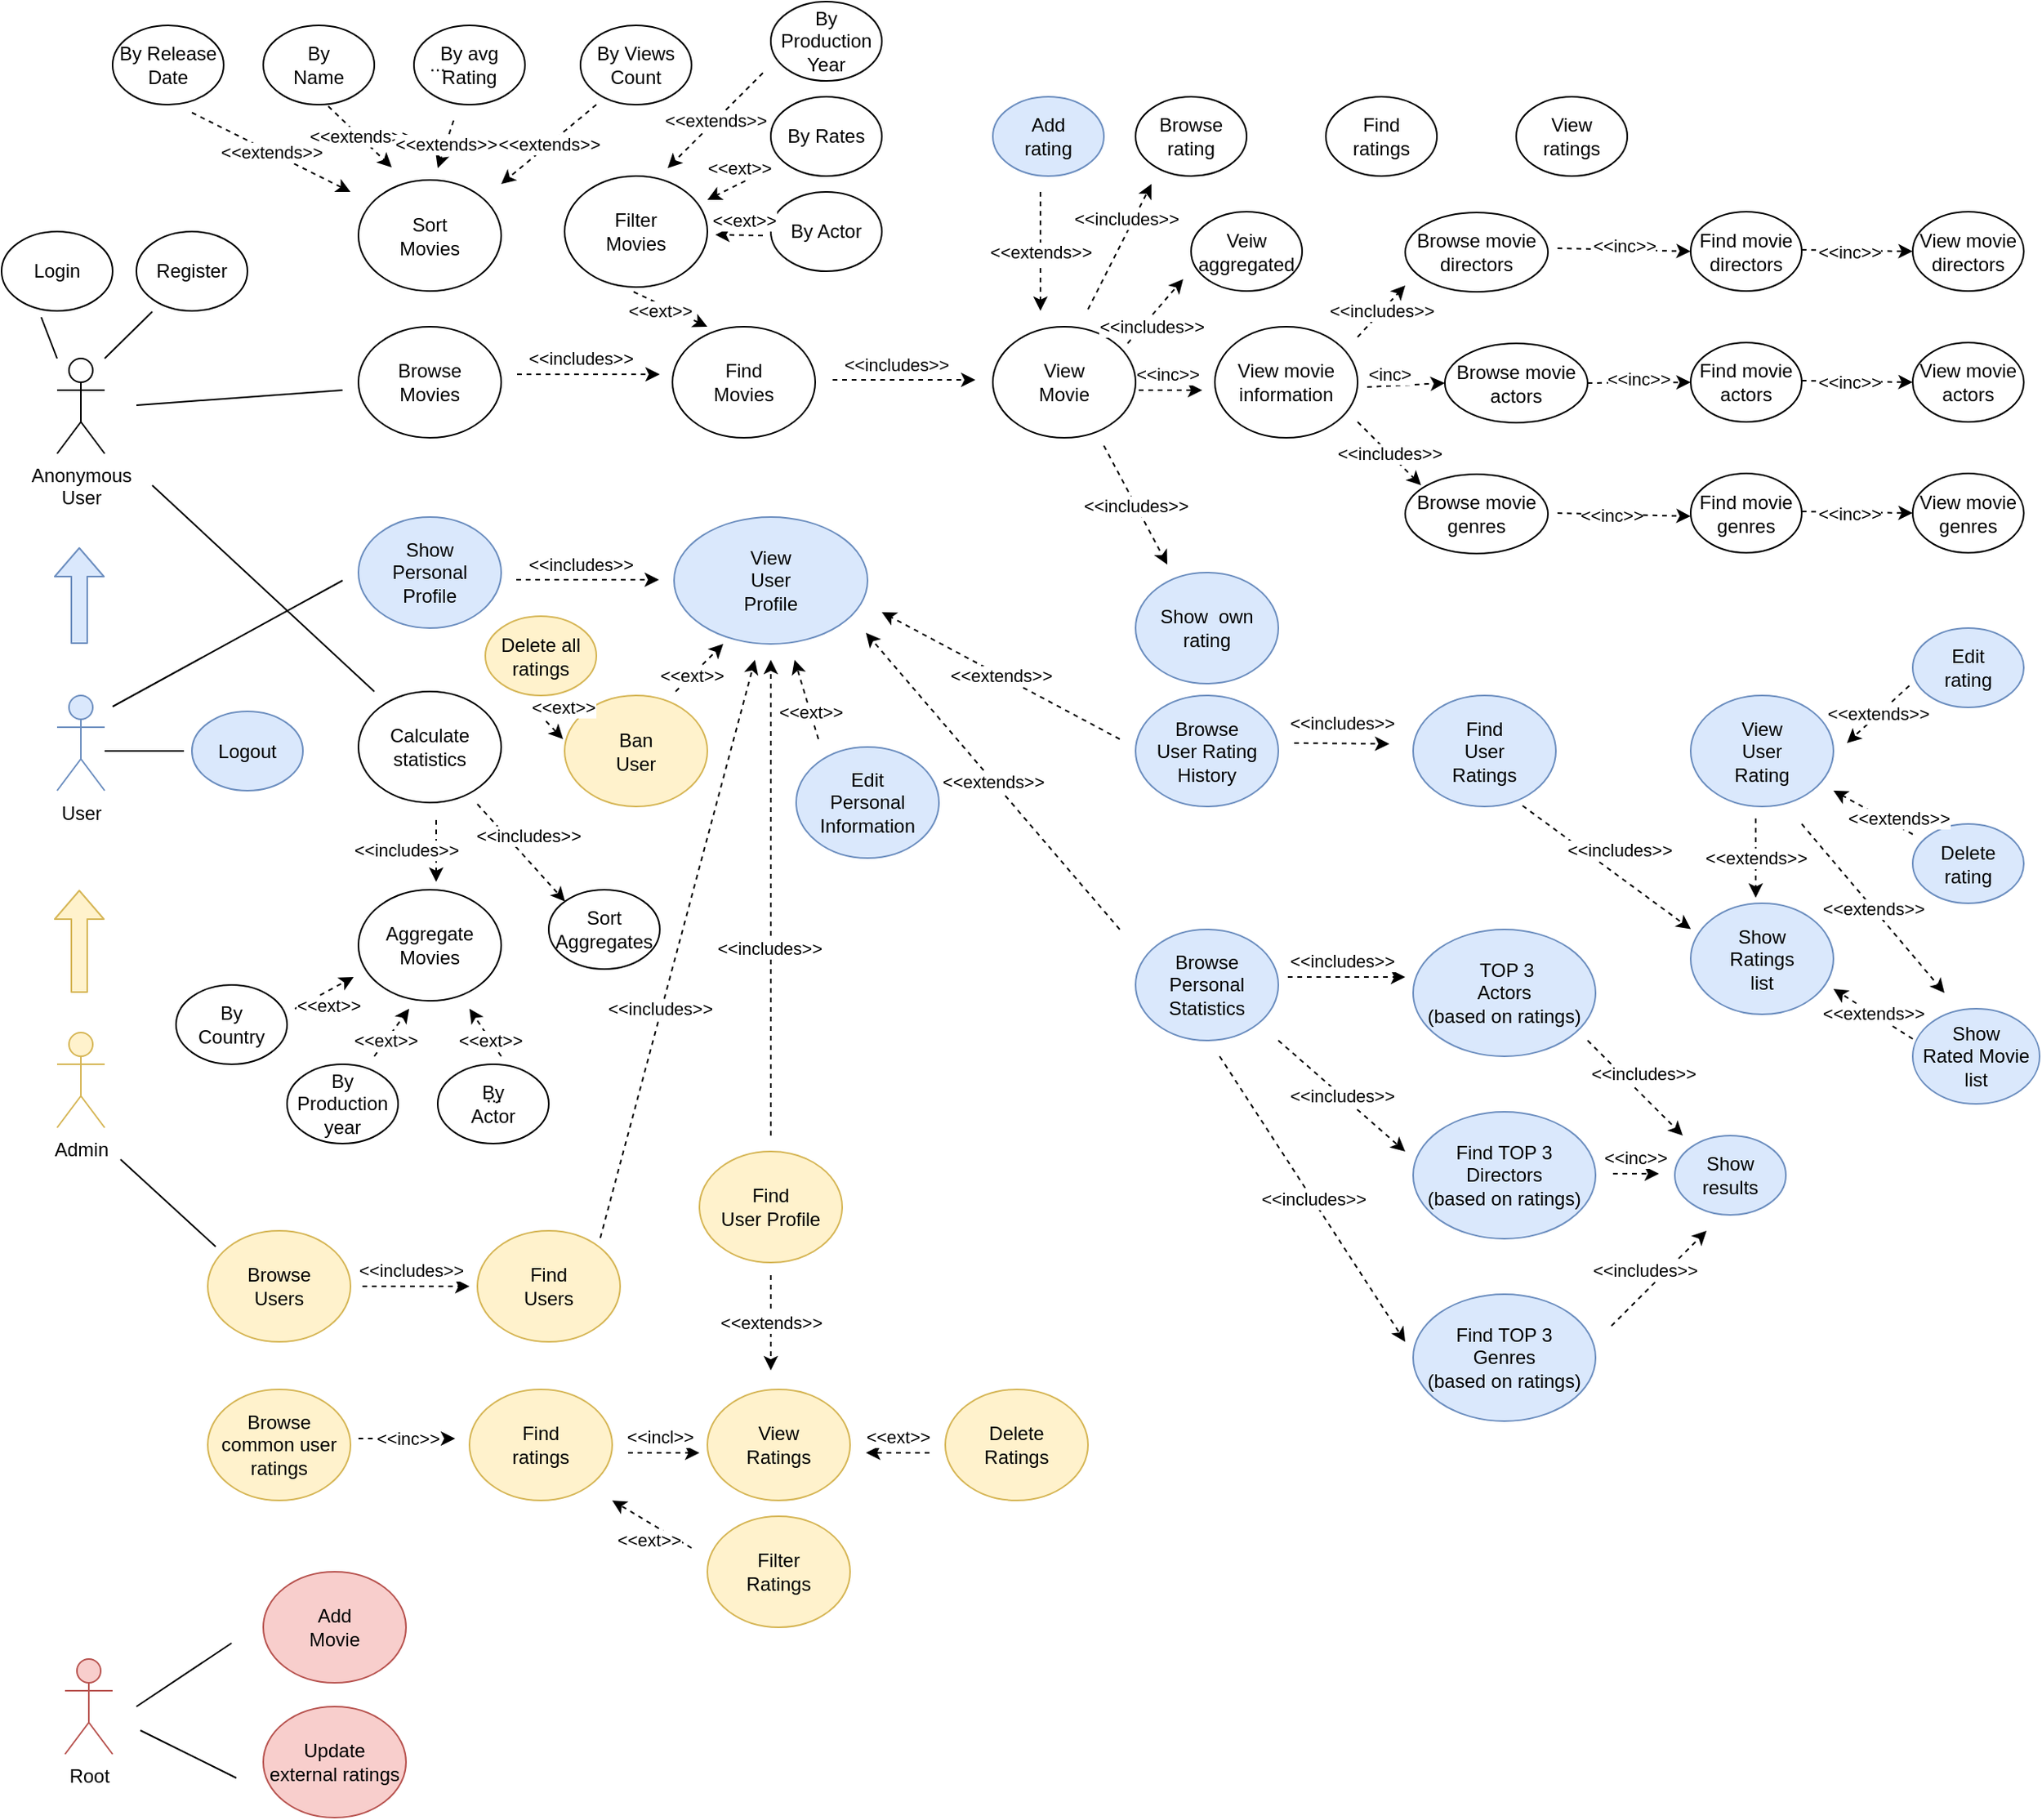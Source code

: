 <mxfile version="12.3.9" type="device" pages="1"><diagram id="hj-776ICedO_emA1J41a" name="Page-1"><mxGraphModel dx="427" dy="659" grid="1" gridSize="10" guides="1" tooltips="1" connect="1" arrows="1" fold="1" page="1" pageScale="1" pageWidth="827" pageHeight="1169" math="0" shadow="0"><root><mxCell id="0"/><mxCell id="1" parent="0"/><mxCell id="awvSGFtKZzVsMQtZ1Xlf-6" value="&lt;div&gt;Anonymous&lt;/div&gt;&lt;div&gt;User&lt;br&gt;&lt;/div&gt;" style="shape=umlActor;verticalLabelPosition=bottom;labelBackgroundColor=#ffffff;verticalAlign=top;html=1;outlineConnect=0;" vertex="1" parent="1"><mxGeometry x="50" y="240" width="30" height="60" as="geometry"/></mxCell><mxCell id="awvSGFtKZzVsMQtZ1Xlf-7" value="User" style="shape=umlActor;verticalLabelPosition=bottom;labelBackgroundColor=#ffffff;verticalAlign=top;html=1;outlineConnect=0;fillColor=#dae8fc;strokeColor=#6c8ebf;" vertex="1" parent="1"><mxGeometry x="50" y="452.5" width="30" height="60" as="geometry"/></mxCell><mxCell id="awvSGFtKZzVsMQtZ1Xlf-8" value="Admin" style="shape=umlActor;verticalLabelPosition=bottom;labelBackgroundColor=#ffffff;verticalAlign=top;html=1;outlineConnect=0;fillColor=#fff2cc;strokeColor=#d6b656;" vertex="1" parent="1"><mxGeometry x="50" y="665" width="30" height="60" as="geometry"/></mxCell><mxCell id="awvSGFtKZzVsMQtZ1Xlf-15" value="Login" style="ellipse;whiteSpace=wrap;html=1;" vertex="1" parent="1"><mxGeometry x="15" y="160" width="70" height="50" as="geometry"/></mxCell><mxCell id="awvSGFtKZzVsMQtZ1Xlf-17" value="Register" style="ellipse;whiteSpace=wrap;html=1;" vertex="1" parent="1"><mxGeometry x="100" y="160" width="70" height="50" as="geometry"/></mxCell><mxCell id="awvSGFtKZzVsMQtZ1Xlf-18" value="&lt;div&gt;Sort&lt;/div&gt;&lt;div&gt;Movies&lt;br&gt;&lt;/div&gt;" style="ellipse;whiteSpace=wrap;html=1;" vertex="1" parent="1"><mxGeometry x="240" y="127.5" width="90" height="70" as="geometry"/></mxCell><mxCell id="awvSGFtKZzVsMQtZ1Xlf-19" value="&lt;div&gt;By Release &lt;br&gt;&lt;/div&gt;&lt;div&gt;Date&lt;br&gt;&lt;/div&gt;" style="ellipse;whiteSpace=wrap;html=1;" vertex="1" parent="1"><mxGeometry x="85" y="30" width="70" height="50" as="geometry"/></mxCell><mxCell id="awvSGFtKZzVsMQtZ1Xlf-20" value="&lt;div&gt;By&lt;/div&gt;&lt;div&gt;Name&lt;br&gt;&lt;/div&gt;" style="ellipse;whiteSpace=wrap;html=1;" vertex="1" parent="1"><mxGeometry x="180" y="30" width="70" height="50" as="geometry"/></mxCell><mxCell id="awvSGFtKZzVsMQtZ1Xlf-21" value="&lt;div&gt;By avg&lt;/div&gt;&lt;div&gt;Rating&lt;br&gt;&lt;/div&gt;" style="ellipse;whiteSpace=wrap;html=1;" vertex="1" parent="1"><mxGeometry x="275" y="30" width="70" height="50" as="geometry"/></mxCell><mxCell id="awvSGFtKZzVsMQtZ1Xlf-22" value="&lt;div&gt;By Views&lt;/div&gt;&lt;div&gt;Count&lt;br&gt;&lt;/div&gt;" style="ellipse;whiteSpace=wrap;html=1;" vertex="1" parent="1"><mxGeometry x="380" y="30" width="70" height="50" as="geometry"/></mxCell><mxCell id="awvSGFtKZzVsMQtZ1Xlf-23" value="..." style="text;html=1;strokeColor=none;fillColor=none;align=center;verticalAlign=middle;whiteSpace=wrap;rounded=0;" vertex="1" parent="1"><mxGeometry x="270" y="45" width="40" height="20" as="geometry"/></mxCell><mxCell id="awvSGFtKZzVsMQtZ1Xlf-25" value="&lt;div&gt;Filter&lt;/div&gt;&lt;div&gt;Movies&lt;br&gt;&lt;/div&gt;" style="ellipse;whiteSpace=wrap;html=1;" vertex="1" parent="1"><mxGeometry x="370" y="125" width="90" height="70" as="geometry"/></mxCell><mxCell id="awvSGFtKZzVsMQtZ1Xlf-27" value="&lt;div&gt;By Production &lt;br&gt;&lt;/div&gt;&lt;div&gt;Year&lt;br&gt;&lt;/div&gt;" style="ellipse;whiteSpace=wrap;html=1;" vertex="1" parent="1"><mxGeometry x="500" y="15" width="70" height="50" as="geometry"/></mxCell><mxCell id="awvSGFtKZzVsMQtZ1Xlf-28" value="&lt;div&gt;By Rates&lt;br&gt;&lt;/div&gt;" style="ellipse;whiteSpace=wrap;html=1;" vertex="1" parent="1"><mxGeometry x="500" y="75" width="70" height="50" as="geometry"/></mxCell><mxCell id="awvSGFtKZzVsMQtZ1Xlf-29" value="&lt;div&gt;By Actor&lt;br&gt;&lt;/div&gt;" style="ellipse;whiteSpace=wrap;html=1;" vertex="1" parent="1"><mxGeometry x="500" y="135" width="70" height="50" as="geometry"/></mxCell><mxCell id="awvSGFtKZzVsMQtZ1Xlf-30" value="&lt;div&gt;Find&lt;/div&gt;&lt;div&gt;Movies&lt;br&gt;&lt;/div&gt;" style="ellipse;whiteSpace=wrap;html=1;" vertex="1" parent="1"><mxGeometry x="438" y="220" width="90" height="70" as="geometry"/></mxCell><mxCell id="awvSGFtKZzVsMQtZ1Xlf-31" value="&lt;div&gt;Browse&lt;/div&gt;&lt;div&gt;Movies&lt;br&gt;&lt;/div&gt;" style="ellipse;whiteSpace=wrap;html=1;" vertex="1" parent="1"><mxGeometry x="240" y="220" width="90" height="70" as="geometry"/></mxCell><mxCell id="awvSGFtKZzVsMQtZ1Xlf-32" value="&lt;div&gt;Show&lt;/div&gt;&lt;div&gt;Personal&lt;/div&gt;&lt;div&gt;Profile&lt;br&gt;&lt;/div&gt;" style="ellipse;whiteSpace=wrap;html=1;fillColor=#dae8fc;strokeColor=#6c8ebf;" vertex="1" parent="1"><mxGeometry x="240" y="340" width="90" height="70" as="geometry"/></mxCell><mxCell id="awvSGFtKZzVsMQtZ1Xlf-35" value="" style="shape=flexArrow;endArrow=classic;html=1;fillColor=#dae8fc;width=10;endSize=5.67;strokeColor=#6c8ebf;" edge="1" parent="1"><mxGeometry width="50" height="50" relative="1" as="geometry"><mxPoint x="64" y="420" as="sourcePoint"/><mxPoint x="64" y="359" as="targetPoint"/></mxGeometry></mxCell><mxCell id="awvSGFtKZzVsMQtZ1Xlf-38" value="" style="shape=flexArrow;endArrow=classic;html=1;fillColor=#fff2cc;width=10;endSize=5.67;strokeColor=#d6b656;" edge="1" parent="1"><mxGeometry width="50" height="50" relative="1" as="geometry"><mxPoint x="64" y="640" as="sourcePoint"/><mxPoint x="64" y="575" as="targetPoint"/></mxGeometry></mxCell><mxCell id="awvSGFtKZzVsMQtZ1Xlf-39" value="&lt;div&gt;View&lt;/div&gt;&lt;div&gt;User&lt;/div&gt;&lt;div&gt;Profile&lt;br&gt;&lt;/div&gt;" style="ellipse;whiteSpace=wrap;html=1;fillColor=#dae8fc;strokeColor=#6c8ebf;" vertex="1" parent="1"><mxGeometry x="439" y="340" width="122" height="80" as="geometry"/></mxCell><mxCell id="awvSGFtKZzVsMQtZ1Xlf-40" value="&lt;div&gt;View&lt;/div&gt;&lt;div&gt;Movie&lt;br&gt;&lt;/div&gt;" style="ellipse;whiteSpace=wrap;html=1;" vertex="1" parent="1"><mxGeometry x="640" y="220" width="90" height="70" as="geometry"/></mxCell><mxCell id="awvSGFtKZzVsMQtZ1Xlf-41" value="&lt;div&gt;Add&lt;/div&gt;&lt;div&gt;rating&lt;br&gt;&lt;/div&gt;" style="ellipse;whiteSpace=wrap;html=1;fillColor=#dae8fc;strokeColor=#6c8ebf;" vertex="1" parent="1"><mxGeometry x="640" y="75" width="70" height="50" as="geometry"/></mxCell><mxCell id="awvSGFtKZzVsMQtZ1Xlf-42" value="&lt;div&gt;Browse &lt;br&gt;&lt;/div&gt;&lt;div&gt;rating&lt;br&gt;&lt;/div&gt;" style="ellipse;whiteSpace=wrap;html=1;" vertex="1" parent="1"><mxGeometry x="730" y="75" width="70" height="50" as="geometry"/></mxCell><mxCell id="awvSGFtKZzVsMQtZ1Xlf-43" value="&lt;div&gt;Veiw&lt;/div&gt;&lt;div&gt;aggregated&lt;br&gt;&lt;/div&gt;" style="ellipse;whiteSpace=wrap;html=1;" vertex="1" parent="1"><mxGeometry x="765" y="147.5" width="70" height="50" as="geometry"/></mxCell><mxCell id="awvSGFtKZzVsMQtZ1Xlf-45" value="&lt;div&gt;View movie&lt;/div&gt;&lt;div&gt;information&lt;br&gt;&lt;/div&gt;" style="ellipse;whiteSpace=wrap;html=1;" vertex="1" parent="1"><mxGeometry x="780" y="220" width="90" height="70" as="geometry"/></mxCell><mxCell id="awvSGFtKZzVsMQtZ1Xlf-47" value="&lt;div&gt;Find&lt;/div&gt;&lt;div&gt;ratings&lt;br&gt;&lt;/div&gt;" style="ellipse;whiteSpace=wrap;html=1;" vertex="1" parent="1"><mxGeometry x="850" y="75" width="70" height="50" as="geometry"/></mxCell><mxCell id="awvSGFtKZzVsMQtZ1Xlf-48" value="&lt;div&gt;View&lt;/div&gt;&lt;div&gt;ratings&lt;br&gt;&lt;/div&gt;" style="ellipse;whiteSpace=wrap;html=1;" vertex="1" parent="1"><mxGeometry x="970" y="75" width="70" height="50" as="geometry"/></mxCell><mxCell id="awvSGFtKZzVsMQtZ1Xlf-49" value="&lt;div&gt;Browse movie&lt;/div&gt;&lt;div&gt;directors&lt;br&gt;&lt;/div&gt;" style="ellipse;whiteSpace=wrap;html=1;" vertex="1" parent="1"><mxGeometry x="900" y="148" width="90" height="50" as="geometry"/></mxCell><mxCell id="awvSGFtKZzVsMQtZ1Xlf-50" value="&lt;div&gt;Find movie&lt;/div&gt;&lt;div&gt;directors&lt;br&gt;&lt;/div&gt;" style="ellipse;whiteSpace=wrap;html=1;" vertex="1" parent="1"><mxGeometry x="1080" y="147.5" width="70" height="50" as="geometry"/></mxCell><mxCell id="awvSGFtKZzVsMQtZ1Xlf-51" value="&lt;div&gt;View movie&lt;/div&gt;&lt;div&gt;directors&lt;br&gt;&lt;/div&gt;" style="ellipse;whiteSpace=wrap;html=1;" vertex="1" parent="1"><mxGeometry x="1220" y="147.5" width="70" height="50" as="geometry"/></mxCell><mxCell id="awvSGFtKZzVsMQtZ1Xlf-52" value="&lt;div&gt;Browse movie&lt;/div&gt;&lt;div&gt;actors&lt;br&gt;&lt;/div&gt;" style="ellipse;whiteSpace=wrap;html=1;" vertex="1" parent="1"><mxGeometry x="925" y="230.5" width="90" height="50" as="geometry"/></mxCell><mxCell id="awvSGFtKZzVsMQtZ1Xlf-53" value="&lt;div&gt;Find movie&lt;/div&gt;&lt;div&gt;actors&lt;br&gt;&lt;/div&gt;" style="ellipse;whiteSpace=wrap;html=1;" vertex="1" parent="1"><mxGeometry x="1080" y="230" width="70" height="50" as="geometry"/></mxCell><mxCell id="awvSGFtKZzVsMQtZ1Xlf-54" value="&lt;div&gt;View movie&lt;/div&gt;&lt;div&gt;actors&lt;br&gt;&lt;/div&gt;" style="ellipse;whiteSpace=wrap;html=1;" vertex="1" parent="1"><mxGeometry x="1220" y="230" width="70" height="50" as="geometry"/></mxCell><mxCell id="awvSGFtKZzVsMQtZ1Xlf-55" value="&lt;div&gt;Browse movie&lt;/div&gt;&lt;div&gt;genres&lt;br&gt;&lt;/div&gt;" style="ellipse;whiteSpace=wrap;html=1;" vertex="1" parent="1"><mxGeometry x="900" y="313" width="90" height="50" as="geometry"/></mxCell><mxCell id="awvSGFtKZzVsMQtZ1Xlf-56" value="&lt;div&gt;Find movie&lt;/div&gt;&lt;div&gt;genres&lt;br&gt;&lt;/div&gt;" style="ellipse;whiteSpace=wrap;html=1;" vertex="1" parent="1"><mxGeometry x="1080" y="312.5" width="70" height="50" as="geometry"/></mxCell><mxCell id="awvSGFtKZzVsMQtZ1Xlf-57" value="&lt;div&gt;View movie&lt;/div&gt;&lt;div&gt;genres&lt;br&gt;&lt;/div&gt;" style="ellipse;whiteSpace=wrap;html=1;" vertex="1" parent="1"><mxGeometry x="1220" y="312.5" width="70" height="50" as="geometry"/></mxCell><mxCell id="awvSGFtKZzVsMQtZ1Xlf-60" value="&amp;lt;&amp;lt;includes&amp;gt;&amp;gt;" style="endArrow=classic;html=1;fillColor=#ffffff;dashed=1;" edge="1" parent="1"><mxGeometry width="50" height="50" relative="1" as="geometry"><mxPoint x="870" y="226.5" as="sourcePoint"/><mxPoint x="900" y="194" as="targetPoint"/></mxGeometry></mxCell><mxCell id="awvSGFtKZzVsMQtZ1Xlf-62" value="&amp;lt;&amp;lt;includes&amp;gt;&amp;gt;" style="endArrow=classic;html=1;fillColor=#ffffff;dashed=1;" edge="1" parent="1"><mxGeometry width="50" height="50" relative="1" as="geometry"><mxPoint x="870" y="280" as="sourcePoint"/><mxPoint x="910" y="320" as="targetPoint"/></mxGeometry></mxCell><mxCell id="awvSGFtKZzVsMQtZ1Xlf-63" value="&lt;div&gt;&amp;lt;inc&amp;gt;&lt;/div&gt;" style="endArrow=classic;html=1;fillColor=#ffffff;dashed=1;entryX=0;entryY=0.5;entryDx=0;entryDy=0;" edge="1" parent="1" target="awvSGFtKZzVsMQtZ1Xlf-52"><mxGeometry x="-0.413" y="7" width="50" height="50" relative="1" as="geometry"><mxPoint x="876" y="258" as="sourcePoint"/><mxPoint x="916" y="298" as="targetPoint"/><mxPoint as="offset"/></mxGeometry></mxCell><mxCell id="awvSGFtKZzVsMQtZ1Xlf-64" value="&amp;lt;&amp;lt;inc&amp;gt;&amp;gt;" style="endArrow=classic;html=1;fillColor=#ffffff;dashed=1;entryX=0;entryY=0.5;entryDx=0;entryDy=0;" edge="1" parent="1" target="awvSGFtKZzVsMQtZ1Xlf-50"><mxGeometry x="-0.012" y="2" width="50" height="50" relative="1" as="geometry"><mxPoint x="996" y="170.5" as="sourcePoint"/><mxPoint x="1070" y="173" as="targetPoint"/><Array as="points"/><mxPoint as="offset"/></mxGeometry></mxCell><mxCell id="awvSGFtKZzVsMQtZ1Xlf-65" value="&amp;lt;&amp;lt;inc&amp;gt;&amp;gt;" style="endArrow=classic;html=1;fillColor=#ffffff;dashed=1;exitX=1;exitY=0.5;exitDx=0;exitDy=0;entryX=0;entryY=0.5;entryDx=0;entryDy=0;" edge="1" parent="1" source="awvSGFtKZzVsMQtZ1Xlf-52" target="awvSGFtKZzVsMQtZ1Xlf-53"><mxGeometry x="-0.012" y="2" width="50" height="50" relative="1" as="geometry"><mxPoint x="1005.5" y="253.5" as="sourcePoint"/><mxPoint x="1074.5" y="250" as="targetPoint"/><Array as="points"/><mxPoint as="offset"/></mxGeometry></mxCell><mxCell id="awvSGFtKZzVsMQtZ1Xlf-66" value="&amp;lt;&amp;lt;inc&amp;gt;&amp;gt;" style="endArrow=classic;html=1;fillColor=#ffffff;dashed=1;entryX=0;entryY=0.5;entryDx=0;entryDy=0;" edge="1" parent="1"><mxGeometry x="-0.19" y="-1" width="50" height="50" relative="1" as="geometry"><mxPoint x="996" y="337.5" as="sourcePoint"/><mxPoint x="1080" y="339.5" as="targetPoint"/><Array as="points"/><mxPoint as="offset"/></mxGeometry></mxCell><mxCell id="awvSGFtKZzVsMQtZ1Xlf-67" value="&amp;lt;&amp;lt;inc&amp;gt;&amp;gt;" style="endArrow=classic;html=1;fillColor=#ffffff;dashed=1;entryX=0;entryY=0.5;entryDx=0;entryDy=0;" edge="1" parent="1" target="awvSGFtKZzVsMQtZ1Xlf-51"><mxGeometry x="-0.143" y="-1" width="50" height="50" relative="1" as="geometry"><mxPoint x="1150" y="171.5" as="sourcePoint"/><mxPoint x="1210" y="170" as="targetPoint"/><Array as="points"/><mxPoint as="offset"/></mxGeometry></mxCell><mxCell id="awvSGFtKZzVsMQtZ1Xlf-68" value="&amp;lt;&amp;lt;inc&amp;gt;&amp;gt;" style="endArrow=classic;html=1;fillColor=#ffffff;dashed=1;entryX=0;entryY=0.5;entryDx=0;entryDy=0;" edge="1" parent="1"><mxGeometry x="-0.143" y="-1" width="50" height="50" relative="1" as="geometry"><mxPoint x="1150" y="254" as="sourcePoint"/><mxPoint x="1220" y="255" as="targetPoint"/><Array as="points"/><mxPoint as="offset"/></mxGeometry></mxCell><mxCell id="awvSGFtKZzVsMQtZ1Xlf-69" value="&amp;lt;&amp;lt;inc&amp;gt;&amp;gt;" style="endArrow=classic;html=1;fillColor=#ffffff;dashed=1;entryX=0;entryY=0.5;entryDx=0;entryDy=0;" edge="1" parent="1"><mxGeometry x="-0.143" y="-1" width="50" height="50" relative="1" as="geometry"><mxPoint x="1150" y="336.5" as="sourcePoint"/><mxPoint x="1220" y="337.5" as="targetPoint"/><Array as="points"/><mxPoint as="offset"/></mxGeometry></mxCell><mxCell id="awvSGFtKZzVsMQtZ1Xlf-70" value="" style="endArrow=none;html=1;fillColor=#ffffff;" edge="1" parent="1"><mxGeometry width="50" height="50" relative="1" as="geometry"><mxPoint x="80" y="240" as="sourcePoint"/><mxPoint x="110" y="210.5" as="targetPoint"/></mxGeometry></mxCell><mxCell id="awvSGFtKZzVsMQtZ1Xlf-73" value="" style="endArrow=none;html=1;fillColor=#ffffff;" edge="1" parent="1"><mxGeometry width="50" height="50" relative="1" as="geometry"><mxPoint x="50" y="240" as="sourcePoint"/><mxPoint x="40" y="214" as="targetPoint"/></mxGeometry></mxCell><mxCell id="awvSGFtKZzVsMQtZ1Xlf-74" value="&amp;lt;&amp;lt;extends&amp;gt;&amp;gt;" style="endArrow=classic;html=1;fillColor=#ffffff;dashed=1;" edge="1" parent="1"><mxGeometry width="50" height="50" relative="1" as="geometry"><mxPoint x="135" y="85" as="sourcePoint"/><mxPoint x="235" y="135" as="targetPoint"/></mxGeometry></mxCell><mxCell id="awvSGFtKZzVsMQtZ1Xlf-75" value="&amp;lt;&amp;lt;extends&amp;gt;&amp;gt;" style="endArrow=classic;html=1;fillColor=#ffffff;dashed=1;" edge="1" parent="1"><mxGeometry width="50" height="50" relative="1" as="geometry"><mxPoint x="221" y="81" as="sourcePoint"/><mxPoint x="261" y="119.5" as="targetPoint"/></mxGeometry></mxCell><mxCell id="awvSGFtKZzVsMQtZ1Xlf-76" value="&amp;lt;&amp;lt;extends&amp;gt;&amp;gt;" style="endArrow=classic;html=1;fillColor=#ffffff;dashed=1;" edge="1" parent="1"><mxGeometry width="50" height="50" relative="1" as="geometry"><mxPoint x="300" y="90" as="sourcePoint"/><mxPoint x="290" y="120" as="targetPoint"/></mxGeometry></mxCell><mxCell id="awvSGFtKZzVsMQtZ1Xlf-77" value="&amp;lt;&amp;lt;extends&amp;gt;&amp;gt;" style="endArrow=classic;html=1;fillColor=#ffffff;dashed=1;" edge="1" parent="1"><mxGeometry width="50" height="50" relative="1" as="geometry"><mxPoint x="390" y="80" as="sourcePoint"/><mxPoint x="330" y="130" as="targetPoint"/></mxGeometry></mxCell><mxCell id="awvSGFtKZzVsMQtZ1Xlf-80" value="&lt;div&gt;Calculate &lt;br&gt;&lt;/div&gt;&lt;div&gt;statistics&lt;br&gt;&lt;/div&gt;" style="ellipse;whiteSpace=wrap;html=1;" vertex="1" parent="1"><mxGeometry x="240" y="450" width="90" height="70" as="geometry"/></mxCell><mxCell id="awvSGFtKZzVsMQtZ1Xlf-81" value="&lt;div&gt;Aggregate&lt;/div&gt;&lt;div&gt;Movies&lt;br&gt;&lt;/div&gt;" style="ellipse;whiteSpace=wrap;html=1;" vertex="1" parent="1"><mxGeometry x="240" y="575" width="90" height="70" as="geometry"/></mxCell><mxCell id="awvSGFtKZzVsMQtZ1Xlf-82" value="Logout" style="ellipse;whiteSpace=wrap;html=1;fillColor=#dae8fc;strokeColor=#6c8ebf;" vertex="1" parent="1"><mxGeometry x="135" y="462.5" width="70" height="50" as="geometry"/></mxCell><mxCell id="awvSGFtKZzVsMQtZ1Xlf-83" value="&lt;div&gt;By&lt;/div&gt;&lt;div&gt;Country&lt;br&gt;&lt;/div&gt;" style="ellipse;whiteSpace=wrap;html=1;" vertex="1" parent="1"><mxGeometry x="125" y="635" width="70" height="50" as="geometry"/></mxCell><mxCell id="awvSGFtKZzVsMQtZ1Xlf-84" value="&lt;div&gt;By&lt;/div&gt;&lt;div&gt;Production year&lt;br&gt;&lt;/div&gt;" style="ellipse;whiteSpace=wrap;html=1;" vertex="1" parent="1"><mxGeometry x="195" y="685" width="70" height="50" as="geometry"/></mxCell><mxCell id="awvSGFtKZzVsMQtZ1Xlf-85" value="&lt;div&gt;By&lt;/div&gt;&lt;div&gt;Actor&lt;br&gt;&lt;/div&gt;" style="ellipse;whiteSpace=wrap;html=1;" vertex="1" parent="1"><mxGeometry x="290" y="685" width="70" height="50" as="geometry"/></mxCell><mxCell id="awvSGFtKZzVsMQtZ1Xlf-87" value="..." style="text;html=1;align=center;verticalAlign=middle;resizable=0;points=[];;autosize=1;" vertex="1" parent="1"><mxGeometry x="310" y="695" width="30" height="20" as="geometry"/></mxCell><mxCell id="awvSGFtKZzVsMQtZ1Xlf-88" value="&lt;div&gt;Browse &lt;br&gt;&lt;/div&gt;&lt;div&gt;Users&lt;br&gt;&lt;/div&gt;" style="ellipse;whiteSpace=wrap;html=1;fillColor=#fff2cc;strokeColor=#d6b656;" vertex="1" parent="1"><mxGeometry x="145" y="790" width="90" height="70" as="geometry"/></mxCell><mxCell id="awvSGFtKZzVsMQtZ1Xlf-89" value="&lt;div&gt;Find&lt;/div&gt;&lt;div&gt;Users&lt;br&gt;&lt;/div&gt;" style="ellipse;whiteSpace=wrap;html=1;fillColor=#fff2cc;strokeColor=#d6b656;" vertex="1" parent="1"><mxGeometry x="315" y="790" width="90" height="70" as="geometry"/></mxCell><mxCell id="awvSGFtKZzVsMQtZ1Xlf-90" value="&lt;div&gt;Browse &lt;br&gt;&lt;/div&gt;&lt;div&gt;common user&lt;/div&gt;&lt;div&gt;ratings&lt;br&gt;&lt;/div&gt;" style="ellipse;whiteSpace=wrap;html=1;fillColor=#fff2cc;strokeColor=#d6b656;" vertex="1" parent="1"><mxGeometry x="145" y="890" width="90" height="70" as="geometry"/></mxCell><mxCell id="awvSGFtKZzVsMQtZ1Xlf-91" value="&lt;div&gt;Filter &lt;br&gt;&lt;/div&gt;&lt;div&gt;Ratings&lt;br&gt;&lt;/div&gt;" style="ellipse;whiteSpace=wrap;html=1;fillColor=#fff2cc;strokeColor=#d6b656;" vertex="1" parent="1"><mxGeometry x="460" y="970" width="90" height="70" as="geometry"/></mxCell><mxCell id="awvSGFtKZzVsMQtZ1Xlf-92" value="&lt;div&gt;Find &lt;br&gt;&lt;/div&gt;&lt;div&gt;ratings&lt;br&gt;&lt;/div&gt;" style="ellipse;whiteSpace=wrap;html=1;fillColor=#fff2cc;strokeColor=#d6b656;" vertex="1" parent="1"><mxGeometry x="310" y="890" width="90" height="70" as="geometry"/></mxCell><mxCell id="awvSGFtKZzVsMQtZ1Xlf-93" value="&lt;div&gt;View&lt;/div&gt;&lt;div&gt;Ratings&lt;br&gt;&lt;/div&gt;" style="ellipse;whiteSpace=wrap;html=1;fillColor=#fff2cc;strokeColor=#d6b656;" vertex="1" parent="1"><mxGeometry x="460" y="890" width="90" height="70" as="geometry"/></mxCell><mxCell id="awvSGFtKZzVsMQtZ1Xlf-96" value="&amp;lt;&amp;lt;inc&amp;gt;&amp;gt;" style="endArrow=classic;html=1;fillColor=#ffffff;dashed=1;" edge="1" parent="1"><mxGeometry width="50" height="50" relative="1" as="geometry"><mxPoint x="240" y="921" as="sourcePoint"/><mxPoint x="301" y="921" as="targetPoint"/></mxGeometry></mxCell><mxCell id="awvSGFtKZzVsMQtZ1Xlf-98" value="&lt;div&gt;Find&lt;/div&gt;&lt;div&gt;User Profile&lt;br&gt;&lt;/div&gt;" style="ellipse;whiteSpace=wrap;html=1;fillColor=#fff2cc;strokeColor=#d6b656;" vertex="1" parent="1"><mxGeometry x="455" y="740" width="90" height="70" as="geometry"/></mxCell><mxCell id="awvSGFtKZzVsMQtZ1Xlf-99" value="&lt;div&gt;Sort&lt;/div&gt;&lt;div&gt;Aggregates&lt;br&gt;&lt;/div&gt;" style="ellipse;whiteSpace=wrap;html=1;" vertex="1" parent="1"><mxGeometry x="360" y="575" width="70" height="50" as="geometry"/></mxCell><mxCell id="awvSGFtKZzVsMQtZ1Xlf-101" value="&lt;div&gt;Edit&lt;/div&gt;&lt;div&gt;Personal&lt;/div&gt;&lt;div&gt;Information&lt;br&gt;&lt;/div&gt;" style="ellipse;whiteSpace=wrap;html=1;fillColor=#dae8fc;strokeColor=#6c8ebf;" vertex="1" parent="1"><mxGeometry x="516" y="485" width="90" height="70" as="geometry"/></mxCell><mxCell id="awvSGFtKZzVsMQtZ1Xlf-102" value="&lt;div&gt;Ban&lt;/div&gt;&lt;div&gt;User&lt;br&gt;&lt;/div&gt;" style="ellipse;whiteSpace=wrap;html=1;fillColor=#fff2cc;strokeColor=#d6b656;" vertex="1" parent="1"><mxGeometry x="370" y="452.5" width="90" height="70" as="geometry"/></mxCell><mxCell id="awvSGFtKZzVsMQtZ1Xlf-103" value="&lt;div&gt;Delete &lt;br&gt;&lt;/div&gt;&lt;div&gt;Ratings&lt;br&gt;&lt;/div&gt;" style="ellipse;whiteSpace=wrap;html=1;fillColor=#fff2cc;strokeColor=#d6b656;" vertex="1" parent="1"><mxGeometry x="610" y="890" width="90" height="70" as="geometry"/></mxCell><mxCell id="awvSGFtKZzVsMQtZ1Xlf-104" value="&lt;div&gt;Show&amp;nbsp; own&lt;/div&gt;&lt;div&gt;rating&lt;br&gt;&lt;/div&gt;" style="ellipse;whiteSpace=wrap;html=1;fillColor=#dae8fc;strokeColor=#6c8ebf;" vertex="1" parent="1"><mxGeometry x="730" y="375" width="90" height="70" as="geometry"/></mxCell><mxCell id="awvSGFtKZzVsMQtZ1Xlf-105" value="&lt;div&gt;View&lt;/div&gt;&lt;div&gt;User&lt;/div&gt;&lt;div&gt;Rating&lt;br&gt;&lt;/div&gt;" style="ellipse;whiteSpace=wrap;html=1;fillColor=#dae8fc;strokeColor=#6c8ebf;" vertex="1" parent="1"><mxGeometry x="1080" y="452.5" width="90" height="70" as="geometry"/></mxCell><mxCell id="awvSGFtKZzVsMQtZ1Xlf-108" value="&amp;lt;&amp;lt;includes&amp;gt;&amp;gt;" style="endArrow=classic;html=1;fillColor=#ffffff;dashed=1;" edge="1" parent="1"><mxGeometry width="50" height="50" relative="1" as="geometry"><mxPoint x="710" y="295" as="sourcePoint"/><mxPoint x="750" y="370" as="targetPoint"/></mxGeometry></mxCell><mxCell id="awvSGFtKZzVsMQtZ1Xlf-109" value="&lt;div&gt;Browse&lt;/div&gt;&lt;div&gt;User Rating&lt;/div&gt;&lt;div&gt;History&lt;br&gt;&lt;/div&gt;" style="ellipse;whiteSpace=wrap;html=1;fillColor=#dae8fc;strokeColor=#6c8ebf;" vertex="1" parent="1"><mxGeometry x="730" y="452.5" width="90" height="70" as="geometry"/></mxCell><mxCell id="awvSGFtKZzVsMQtZ1Xlf-110" value="&lt;div&gt;Find&lt;/div&gt;&lt;div&gt;User&lt;/div&gt;&lt;div&gt;Ratings&lt;br&gt;&lt;/div&gt;" style="ellipse;whiteSpace=wrap;html=1;fillColor=#dae8fc;strokeColor=#6c8ebf;" vertex="1" parent="1"><mxGeometry x="905" y="452.5" width="90" height="70" as="geometry"/></mxCell><mxCell id="awvSGFtKZzVsMQtZ1Xlf-112" value="&lt;div&gt;Edit&lt;/div&gt;&lt;div&gt;rating&lt;br&gt;&lt;/div&gt;" style="ellipse;whiteSpace=wrap;html=1;fillColor=#dae8fc;strokeColor=#6c8ebf;" vertex="1" parent="1"><mxGeometry x="1220" y="410" width="70" height="50" as="geometry"/></mxCell><mxCell id="awvSGFtKZzVsMQtZ1Xlf-113" value="&lt;div&gt;Delete&lt;/div&gt;&lt;div&gt;rating&lt;br&gt;&lt;/div&gt;" style="ellipse;whiteSpace=wrap;html=1;fillColor=#dae8fc;strokeColor=#6c8ebf;" vertex="1" parent="1"><mxGeometry x="1220" y="533.5" width="70" height="50" as="geometry"/></mxCell><mxCell id="awvSGFtKZzVsMQtZ1Xlf-114" value="&lt;div&gt;Browse&lt;/div&gt;&lt;div&gt;Personal&lt;/div&gt;&lt;div&gt;Statistics&lt;br&gt;&lt;/div&gt;" style="ellipse;whiteSpace=wrap;html=1;fillColor=#dae8fc;strokeColor=#6c8ebf;" vertex="1" parent="1"><mxGeometry x="730" y="600" width="90" height="70" as="geometry"/></mxCell><mxCell id="awvSGFtKZzVsMQtZ1Xlf-115" value="&lt;div&gt;&amp;nbsp;TOP 3&lt;/div&gt;&lt;div&gt;Actors&lt;/div&gt;&lt;div&gt;(based on ratings)&lt;br&gt;&lt;/div&gt;" style="ellipse;whiteSpace=wrap;html=1;fillColor=#dae8fc;strokeColor=#6c8ebf;" vertex="1" parent="1"><mxGeometry x="905" y="600" width="115" height="80" as="geometry"/></mxCell><mxCell id="awvSGFtKZzVsMQtZ1Xlf-118" value="Show results" style="ellipse;whiteSpace=wrap;html=1;fillColor=#dae8fc;strokeColor=#6c8ebf;" vertex="1" parent="1"><mxGeometry x="1070" y="730" width="70" height="50" as="geometry"/></mxCell><mxCell id="awvSGFtKZzVsMQtZ1Xlf-119" value="&lt;div&gt;Find TOP 3&lt;/div&gt;&lt;div&gt;Directors&lt;/div&gt;&lt;div&gt;(based on ratings)&lt;br&gt;&lt;/div&gt;" style="ellipse;whiteSpace=wrap;html=1;fillColor=#dae8fc;strokeColor=#6c8ebf;" vertex="1" parent="1"><mxGeometry x="905" y="715" width="115" height="80" as="geometry"/></mxCell><mxCell id="awvSGFtKZzVsMQtZ1Xlf-120" value="&lt;div&gt;Find TOP 3&lt;/div&gt;&lt;div&gt;Genres&lt;br&gt;&lt;/div&gt;&lt;div&gt;(based on ratings)&lt;br&gt;&lt;/div&gt;" style="ellipse;whiteSpace=wrap;html=1;fillColor=#dae8fc;strokeColor=#6c8ebf;" vertex="1" parent="1"><mxGeometry x="905" y="830" width="115" height="80" as="geometry"/></mxCell><mxCell id="awvSGFtKZzVsMQtZ1Xlf-122" value="Root" style="shape=umlActor;verticalLabelPosition=bottom;labelBackgroundColor=#ffffff;verticalAlign=top;html=1;outlineConnect=0;fillColor=#f8cecc;strokeColor=#b85450;" vertex="1" parent="1"><mxGeometry x="55" y="1060" width="30" height="60" as="geometry"/></mxCell><mxCell id="awvSGFtKZzVsMQtZ1Xlf-127" value="&lt;div&gt;Add&lt;/div&gt;&lt;div&gt;Movie&lt;br&gt;&lt;/div&gt;" style="ellipse;whiteSpace=wrap;html=1;fillColor=#f8cecc;strokeColor=#b85450;" vertex="1" parent="1"><mxGeometry x="180" y="1005" width="90" height="70" as="geometry"/></mxCell><mxCell id="awvSGFtKZzVsMQtZ1Xlf-128" value="&lt;div&gt;Update&lt;/div&gt;&lt;div&gt;external ratings&lt;br&gt;&lt;/div&gt;" style="ellipse;whiteSpace=wrap;html=1;fillColor=#f8cecc;strokeColor=#b85450;" vertex="1" parent="1"><mxGeometry x="180" y="1090" width="90" height="70" as="geometry"/></mxCell><mxCell id="awvSGFtKZzVsMQtZ1Xlf-130" value="" style="endArrow=none;html=1;fillColor=#ffffff;" edge="1" parent="1"><mxGeometry width="50" height="50" relative="1" as="geometry"><mxPoint x="110" y="320" as="sourcePoint"/><mxPoint x="250" y="450" as="targetPoint"/></mxGeometry></mxCell><mxCell id="awvSGFtKZzVsMQtZ1Xlf-131" value="" style="endArrow=none;html=1;fillColor=#ffffff;" edge="1" parent="1"><mxGeometry width="50" height="50" relative="1" as="geometry"><mxPoint x="80" y="487.5" as="sourcePoint"/><mxPoint x="130" y="487.5" as="targetPoint"/></mxGeometry></mxCell><mxCell id="awvSGFtKZzVsMQtZ1Xlf-132" value="" style="endArrow=none;html=1;fillColor=#ffffff;" edge="1" parent="1"><mxGeometry width="50" height="50" relative="1" as="geometry"><mxPoint x="90" y="745" as="sourcePoint"/><mxPoint x="150" y="800" as="targetPoint"/></mxGeometry></mxCell><mxCell id="awvSGFtKZzVsMQtZ1Xlf-134" value="" style="endArrow=none;html=1;fillColor=#ffffff;" edge="1" parent="1"><mxGeometry width="50" height="50" relative="1" as="geometry"><mxPoint x="102.5" y="1105" as="sourcePoint"/><mxPoint x="163" y="1135" as="targetPoint"/></mxGeometry></mxCell><mxCell id="awvSGFtKZzVsMQtZ1Xlf-135" value="" style="endArrow=none;html=1;fillColor=#ffffff;" edge="1" parent="1"><mxGeometry width="50" height="50" relative="1" as="geometry"><mxPoint x="100" y="1090" as="sourcePoint"/><mxPoint x="160" y="1050" as="targetPoint"/></mxGeometry></mxCell><mxCell id="awvSGFtKZzVsMQtZ1Xlf-136" value="" style="endArrow=none;html=1;fillColor=#ffffff;" edge="1" parent="1"><mxGeometry width="50" height="50" relative="1" as="geometry"><mxPoint x="100" y="269.5" as="sourcePoint"/><mxPoint x="230" y="260" as="targetPoint"/></mxGeometry></mxCell><mxCell id="awvSGFtKZzVsMQtZ1Xlf-137" value="&amp;lt;&amp;lt;extends&amp;gt;&amp;gt;" style="endArrow=classic;html=1;fillColor=#ffffff;dashed=1;" edge="1" parent="1"><mxGeometry width="50" height="50" relative="1" as="geometry"><mxPoint x="495" y="60" as="sourcePoint"/><mxPoint x="435" y="120" as="targetPoint"/></mxGeometry></mxCell><mxCell id="awvSGFtKZzVsMQtZ1Xlf-138" value="&amp;lt;&amp;lt;ext&amp;gt;&amp;gt;" style="endArrow=classic;html=1;fillColor=#ffffff;dashed=1;" edge="1" parent="1"><mxGeometry x="-0.2" y="-9" width="50" height="50" relative="1" as="geometry"><mxPoint x="500" y="120" as="sourcePoint"/><mxPoint x="460" y="140" as="targetPoint"/><mxPoint as="offset"/></mxGeometry></mxCell><mxCell id="awvSGFtKZzVsMQtZ1Xlf-139" value="&amp;lt;&amp;lt;ext&amp;gt;&amp;gt;" style="endArrow=classic;html=1;fillColor=#ffffff;dashed=1;" edge="1" parent="1"><mxGeometry x="-0.2" y="-9" width="50" height="50" relative="1" as="geometry"><mxPoint x="495" y="162.5" as="sourcePoint"/><mxPoint x="465" y="162" as="targetPoint"/><mxPoint as="offset"/></mxGeometry></mxCell><mxCell id="awvSGFtKZzVsMQtZ1Xlf-140" value="&amp;lt;&amp;lt;ext&amp;gt;&amp;gt;" style="endArrow=classic;html=1;fillColor=#ffffff;dashed=1;" edge="1" parent="1"><mxGeometry x="-0.221" y="-4" width="50" height="50" relative="1" as="geometry"><mxPoint x="413.5" y="198" as="sourcePoint"/><mxPoint x="460" y="220" as="targetPoint"/><mxPoint as="offset"/></mxGeometry></mxCell><mxCell id="awvSGFtKZzVsMQtZ1Xlf-141" value="&amp;lt;&amp;lt;includes&amp;gt;&amp;gt;" style="endArrow=classic;html=1;fillColor=#ffffff;dashed=1;" edge="1" parent="1"><mxGeometry x="-0.111" y="10" width="50" height="50" relative="1" as="geometry"><mxPoint x="340" y="250" as="sourcePoint"/><mxPoint x="430" y="250" as="targetPoint"/><mxPoint as="offset"/></mxGeometry></mxCell><mxCell id="awvSGFtKZzVsMQtZ1Xlf-142" value="&amp;lt;&amp;lt;includes&amp;gt;&amp;gt;" style="endArrow=classic;html=1;fillColor=#ffffff;dashed=1;" edge="1" parent="1"><mxGeometry x="-0.111" y="10" width="50" height="50" relative="1" as="geometry"><mxPoint x="339.5" y="379.5" as="sourcePoint"/><mxPoint x="429.5" y="379.5" as="targetPoint"/><mxPoint as="offset"/></mxGeometry></mxCell><mxCell id="awvSGFtKZzVsMQtZ1Xlf-143" value="" style="endArrow=none;html=1;fillColor=#ffffff;" edge="1" parent="1"><mxGeometry width="50" height="50" relative="1" as="geometry"><mxPoint x="85" y="459.5" as="sourcePoint"/><mxPoint x="230" y="380" as="targetPoint"/></mxGeometry></mxCell><mxCell id="awvSGFtKZzVsMQtZ1Xlf-144" value="&amp;lt;&amp;lt;includes&amp;gt;&amp;gt;" style="endArrow=classic;html=1;fillColor=#ffffff;dashed=1;" edge="1" parent="1"><mxGeometry x="-0.111" y="10" width="50" height="50" relative="1" as="geometry"><mxPoint x="539" y="253.5" as="sourcePoint"/><mxPoint x="629" y="253.5" as="targetPoint"/><mxPoint as="offset"/></mxGeometry></mxCell><mxCell id="awvSGFtKZzVsMQtZ1Xlf-145" value="&amp;lt;&amp;lt;includes&amp;gt;&amp;gt;" style="endArrow=classic;html=1;fillColor=#ffffff;dashed=1;" edge="1" parent="1"><mxGeometry x="0.419" y="5" width="50" height="50" relative="1" as="geometry"><mxPoint x="700" y="209" as="sourcePoint"/><mxPoint x="740" y="130" as="targetPoint"/><mxPoint y="1" as="offset"/></mxGeometry></mxCell><mxCell id="awvSGFtKZzVsMQtZ1Xlf-146" value="&amp;lt;&amp;lt;includes&amp;gt;&amp;gt;" style="endArrow=classic;html=1;fillColor=#ffffff;dashed=1;" edge="1" parent="1"><mxGeometry x="-0.337" y="-4" width="50" height="50" relative="1" as="geometry"><mxPoint x="725" y="230.5" as="sourcePoint"/><mxPoint x="760" y="190" as="targetPoint"/><mxPoint x="1" as="offset"/></mxGeometry></mxCell><mxCell id="awvSGFtKZzVsMQtZ1Xlf-147" value="&amp;lt;&amp;lt;extends&amp;gt;&amp;gt;" style="endArrow=classic;html=1;fillColor=#ffffff;dashed=1;" edge="1" parent="1"><mxGeometry width="50" height="50" relative="1" as="geometry"><mxPoint x="670" y="135" as="sourcePoint"/><mxPoint x="670" y="210" as="targetPoint"/></mxGeometry></mxCell><mxCell id="awvSGFtKZzVsMQtZ1Xlf-148" value="&amp;lt;&amp;lt;inc&amp;gt;&amp;gt;" style="endArrow=classic;html=1;fillColor=#ffffff;dashed=1;" edge="1" parent="1"><mxGeometry x="-0.1" y="10" width="50" height="50" relative="1" as="geometry"><mxPoint x="732" y="260" as="sourcePoint"/><mxPoint x="772" y="260" as="targetPoint"/><mxPoint as="offset"/></mxGeometry></mxCell><mxCell id="awvSGFtKZzVsMQtZ1Xlf-149" value="&amp;lt;&amp;lt;extends&amp;gt;&amp;gt;" style="endArrow=classic;html=1;fillColor=#ffffff;dashed=1;" edge="1" parent="1"><mxGeometry width="50" height="50" relative="1" as="geometry"><mxPoint x="720" y="480" as="sourcePoint"/><mxPoint x="570" y="400.0" as="targetPoint"/></mxGeometry></mxCell><mxCell id="awvSGFtKZzVsMQtZ1Xlf-150" value="&amp;lt;&amp;lt;extends&amp;gt;&amp;gt;" style="endArrow=classic;html=1;fillColor=#ffffff;dashed=1;" edge="1" parent="1"><mxGeometry width="50" height="50" relative="1" as="geometry"><mxPoint x="720" y="600" as="sourcePoint"/><mxPoint x="560" y="413" as="targetPoint"/></mxGeometry></mxCell><mxCell id="awvSGFtKZzVsMQtZ1Xlf-152" value="&amp;lt;&amp;lt;ext&amp;gt;&amp;gt;" style="endArrow=classic;html=1;fillColor=#ffffff;dashed=1;entryX=0.254;entryY=1;entryDx=0;entryDy=0;entryPerimeter=0;" edge="1" parent="1" target="awvSGFtKZzVsMQtZ1Xlf-39"><mxGeometry x="-0.333" width="50" height="50" relative="1" as="geometry"><mxPoint x="440" y="450" as="sourcePoint"/><mxPoint x="423" y="410" as="targetPoint"/><mxPoint as="offset"/></mxGeometry></mxCell><mxCell id="awvSGFtKZzVsMQtZ1Xlf-153" value="&amp;lt;&amp;lt;ext&amp;gt;&amp;gt;" style="endArrow=classic;html=1;fillColor=#ffffff;dashed=1;entryX=0.254;entryY=1;entryDx=0;entryDy=0;entryPerimeter=0;" edge="1" parent="1"><mxGeometry x="-0.333" width="50" height="50" relative="1" as="geometry"><mxPoint x="530" y="480" as="sourcePoint"/><mxPoint x="514.988" y="430" as="targetPoint"/><mxPoint as="offset"/></mxGeometry></mxCell><mxCell id="awvSGFtKZzVsMQtZ1Xlf-154" value="&amp;lt;&amp;lt;includes&amp;gt;&amp;gt;" style="endArrow=classic;html=1;fillColor=#ffffff;dashed=1;entryX=0;entryY=0;entryDx=0;entryDy=0;" edge="1" parent="1" target="awvSGFtKZzVsMQtZ1Xlf-99"><mxGeometry x="-0.111" y="10" width="50" height="50" relative="1" as="geometry"><mxPoint x="315" y="521" as="sourcePoint"/><mxPoint x="405" y="521" as="targetPoint"/><mxPoint as="offset"/></mxGeometry></mxCell><mxCell id="awvSGFtKZzVsMQtZ1Xlf-155" value="&amp;lt;&amp;lt;includes&amp;gt;&amp;gt;" style="endArrow=classic;html=1;fillColor=#ffffff;dashed=1;" edge="1" parent="1"><mxGeometry x="-0.026" y="-19" width="50" height="50" relative="1" as="geometry"><mxPoint x="289" y="531" as="sourcePoint"/><mxPoint x="289" y="570" as="targetPoint"/><mxPoint as="offset"/></mxGeometry></mxCell><mxCell id="awvSGFtKZzVsMQtZ1Xlf-156" value="&amp;lt;&amp;lt;ext&amp;gt;&amp;gt;" style="endArrow=classic;html=1;fillColor=#ffffff;dashed=1;" edge="1" parent="1"><mxGeometry x="-0.071" y="-8" width="50" height="50" relative="1" as="geometry"><mxPoint x="200" y="650" as="sourcePoint"/><mxPoint x="237" y="630" as="targetPoint"/><mxPoint as="offset"/></mxGeometry></mxCell><mxCell id="awvSGFtKZzVsMQtZ1Xlf-157" value="&amp;lt;&amp;lt;ext&amp;gt;&amp;gt;" style="endArrow=classic;html=1;fillColor=#ffffff;dashed=1;" edge="1" parent="1"><mxGeometry x="-0.333" width="50" height="50" relative="1" as="geometry"><mxPoint x="250" y="680" as="sourcePoint"/><mxPoint x="272" y="650" as="targetPoint"/><mxPoint as="offset"/></mxGeometry></mxCell><mxCell id="awvSGFtKZzVsMQtZ1Xlf-158" value="&amp;lt;&amp;lt;ext&amp;gt;&amp;gt;" style="endArrow=classic;html=1;fillColor=#ffffff;dashed=1;" edge="1" parent="1"><mxGeometry x="-0.333" width="50" height="50" relative="1" as="geometry"><mxPoint x="330" y="680" as="sourcePoint"/><mxPoint x="310" y="650" as="targetPoint"/><mxPoint as="offset"/></mxGeometry></mxCell><mxCell id="awvSGFtKZzVsMQtZ1Xlf-159" value="&amp;lt;&amp;lt;includes&amp;gt;&amp;gt;" style="endArrow=classic;html=1;fillColor=#ffffff;dashed=1;" edge="1" parent="1"><mxGeometry x="-0.111" y="10" width="50" height="50" relative="1" as="geometry"><mxPoint x="242.5" y="825" as="sourcePoint"/><mxPoint x="310" y="825" as="targetPoint"/><mxPoint as="offset"/></mxGeometry></mxCell><mxCell id="awvSGFtKZzVsMQtZ1Xlf-160" value="&amp;lt;&amp;lt;includes&amp;gt;&amp;gt;" style="endArrow=classic;html=1;fillColor=#ffffff;dashed=1;" edge="1" parent="1"><mxGeometry x="-0.209" y="1" width="50" height="50" relative="1" as="geometry"><mxPoint x="392.5" y="794.5" as="sourcePoint"/><mxPoint x="490" y="430" as="targetPoint"/><mxPoint as="offset"/></mxGeometry></mxCell><mxCell id="awvSGFtKZzVsMQtZ1Xlf-161" value="&amp;lt;&amp;lt;extends&amp;gt;&amp;gt;" style="endArrow=classic;html=1;fillColor=#ffffff;dashed=1;" edge="1" parent="1"><mxGeometry width="50" height="50" relative="1" as="geometry"><mxPoint x="500" y="818" as="sourcePoint"/><mxPoint x="500" y="878" as="targetPoint"/></mxGeometry></mxCell><mxCell id="awvSGFtKZzVsMQtZ1Xlf-162" value="&amp;lt;&amp;lt;includes&amp;gt;&amp;gt;" style="endArrow=classic;html=1;fillColor=#ffffff;dashed=1;" edge="1" parent="1"><mxGeometry x="-0.209" y="1" width="50" height="50" relative="1" as="geometry"><mxPoint x="500" y="730" as="sourcePoint"/><mxPoint x="500" y="430" as="targetPoint"/><mxPoint as="offset"/></mxGeometry></mxCell><mxCell id="awvSGFtKZzVsMQtZ1Xlf-163" value="&amp;lt;&amp;lt;incl&amp;gt;&amp;gt;" style="endArrow=classic;html=1;fillColor=#ffffff;dashed=1;" edge="1" parent="1"><mxGeometry x="-0.111" y="10" width="50" height="50" relative="1" as="geometry"><mxPoint x="410" y="930" as="sourcePoint"/><mxPoint x="455" y="930" as="targetPoint"/><mxPoint as="offset"/></mxGeometry></mxCell><mxCell id="awvSGFtKZzVsMQtZ1Xlf-164" value="&amp;lt;&amp;lt;ext&amp;gt;&amp;gt;" style="endArrow=classic;html=1;fillColor=#ffffff;dashed=1;" edge="1" parent="1"><mxGeometry y="-10" width="50" height="50" relative="1" as="geometry"><mxPoint x="600" y="930" as="sourcePoint"/><mxPoint x="560" y="930" as="targetPoint"/><mxPoint as="offset"/></mxGeometry></mxCell><mxCell id="awvSGFtKZzVsMQtZ1Xlf-165" value="&amp;lt;&amp;lt;includes&amp;gt;&amp;gt;" style="endArrow=classic;html=1;fillColor=#ffffff;dashed=1;" edge="1" parent="1"><mxGeometry width="50" height="50" relative="1" as="geometry"><mxPoint x="820" y="670" as="sourcePoint"/><mxPoint x="900" y="740" as="targetPoint"/></mxGeometry></mxCell><mxCell id="awvSGFtKZzVsMQtZ1Xlf-166" value="&amp;lt;&amp;lt;includes&amp;gt;&amp;gt;" style="endArrow=classic;html=1;fillColor=#ffffff;dashed=1;" edge="1" parent="1"><mxGeometry width="50" height="50" relative="1" as="geometry"><mxPoint x="783" y="680.0" as="sourcePoint"/><mxPoint x="900" y="860" as="targetPoint"/></mxGeometry></mxCell><mxCell id="awvSGFtKZzVsMQtZ1Xlf-167" value="&amp;lt;&amp;lt;includes&amp;gt;&amp;gt;" style="endArrow=classic;html=1;fillColor=#ffffff;dashed=1;" edge="1" parent="1"><mxGeometry x="-0.081" y="10" width="50" height="50" relative="1" as="geometry"><mxPoint x="826" y="630.0" as="sourcePoint"/><mxPoint x="900" y="630" as="targetPoint"/><mxPoint as="offset"/></mxGeometry></mxCell><mxCell id="awvSGFtKZzVsMQtZ1Xlf-168" value="&amp;lt;&amp;lt;includes&amp;gt;&amp;gt;" style="endArrow=classic;html=1;fillColor=#ffffff;dashed=1;" edge="1" parent="1"><mxGeometry x="-0.081" y="10" width="50" height="50" relative="1" as="geometry"><mxPoint x="1015" y="670" as="sourcePoint"/><mxPoint x="1075" y="730" as="targetPoint"/><mxPoint as="offset"/></mxGeometry></mxCell><mxCell id="awvSGFtKZzVsMQtZ1Xlf-169" value="&amp;lt;&amp;lt;inc&amp;gt;&amp;gt;" style="endArrow=classic;html=1;fillColor=#ffffff;dashed=1;" edge="1" parent="1"><mxGeometry x="-0.081" y="10" width="50" height="50" relative="1" as="geometry"><mxPoint x="1031" y="754" as="sourcePoint"/><mxPoint x="1060" y="754" as="targetPoint"/><mxPoint as="offset"/></mxGeometry></mxCell><mxCell id="awvSGFtKZzVsMQtZ1Xlf-170" value="&amp;lt;&amp;lt;includes&amp;gt;&amp;gt;" style="endArrow=classic;html=1;fillColor=#ffffff;dashed=1;" edge="1" parent="1"><mxGeometry x="-0.081" y="10" width="50" height="50" relative="1" as="geometry"><mxPoint x="1030" y="850" as="sourcePoint"/><mxPoint x="1090" y="790" as="targetPoint"/><mxPoint as="offset"/></mxGeometry></mxCell><mxCell id="awvSGFtKZzVsMQtZ1Xlf-171" value="&amp;lt;&amp;lt;includes&amp;gt;&amp;gt;" style="endArrow=classic;html=1;fillColor=#ffffff;dashed=1;" edge="1" parent="1"><mxGeometry x="-0.004" y="13" width="50" height="50" relative="1" as="geometry"><mxPoint x="830" y="482.5" as="sourcePoint"/><mxPoint x="890" y="483" as="targetPoint"/><mxPoint as="offset"/></mxGeometry></mxCell><mxCell id="awvSGFtKZzVsMQtZ1Xlf-172" value="&amp;lt;&amp;lt;includes&amp;gt;&amp;gt;" style="endArrow=classic;html=1;fillColor=#ffffff;dashed=1;entryX=0.001;entryY=0.233;entryDx=0;entryDy=0;entryPerimeter=0;" edge="1" parent="1" target="awvSGFtKZzVsMQtZ1Xlf-176"><mxGeometry x="-0.004" y="13" width="50" height="50" relative="1" as="geometry"><mxPoint x="974" y="522" as="sourcePoint"/><mxPoint x="1070" y="590" as="targetPoint"/><mxPoint as="offset"/></mxGeometry></mxCell><mxCell id="awvSGFtKZzVsMQtZ1Xlf-173" value="&amp;lt;&amp;lt;extends&amp;gt;&amp;gt;" style="endArrow=classic;html=1;fillColor=#ffffff;dashed=1;exitX=-0.031;exitY=0.727;exitDx=0;exitDy=0;exitPerimeter=0;" edge="1" parent="1" source="awvSGFtKZzVsMQtZ1Xlf-112"><mxGeometry width="50" height="50" relative="1" as="geometry"><mxPoint x="1211.5" y="450.0" as="sourcePoint"/><mxPoint x="1178.5" y="482.5" as="targetPoint"/></mxGeometry></mxCell><mxCell id="awvSGFtKZzVsMQtZ1Xlf-174" value="&amp;lt;&amp;lt;extends&amp;gt;&amp;gt;" style="endArrow=classic;html=1;fillColor=#ffffff;dashed=1;" edge="1" parent="1"><mxGeometry x="-0.524" y="-4" width="50" height="50" relative="1" as="geometry"><mxPoint x="1220" y="540" as="sourcePoint"/><mxPoint x="1170" y="512.5" as="targetPoint"/><mxPoint x="1" as="offset"/></mxGeometry></mxCell><mxCell id="awvSGFtKZzVsMQtZ1Xlf-175" value="&lt;div&gt;Show&lt;/div&gt;&lt;div&gt;Rated Movie&lt;/div&gt;&lt;div&gt;list&lt;br&gt;&lt;/div&gt;" style="ellipse;whiteSpace=wrap;html=1;fillColor=#dae8fc;strokeColor=#6c8ebf;" vertex="1" parent="1"><mxGeometry x="1220" y="650" width="80" height="60" as="geometry"/></mxCell><mxCell id="awvSGFtKZzVsMQtZ1Xlf-176" value="&lt;div&gt;Show&lt;/div&gt;&lt;div&gt;Ratings&lt;/div&gt;&lt;div&gt;list&lt;br&gt;&lt;/div&gt;" style="ellipse;whiteSpace=wrap;html=1;fillColor=#dae8fc;strokeColor=#6c8ebf;" vertex="1" parent="1"><mxGeometry x="1080" y="583.5" width="90" height="70" as="geometry"/></mxCell><mxCell id="awvSGFtKZzVsMQtZ1Xlf-177" value="&amp;lt;&amp;lt;extends&amp;gt;&amp;gt;" style="endArrow=classic;html=1;fillColor=#ffffff;dashed=1;" edge="1" parent="1"><mxGeometry width="50" height="50" relative="1" as="geometry"><mxPoint x="1121" y="530" as="sourcePoint"/><mxPoint x="1121" y="580" as="targetPoint"/></mxGeometry></mxCell><mxCell id="awvSGFtKZzVsMQtZ1Xlf-178" value="&amp;lt;&amp;lt;extends&amp;gt;&amp;gt;" style="endArrow=classic;html=1;fillColor=#ffffff;dashed=1;" edge="1" parent="1"><mxGeometry width="50" height="50" relative="1" as="geometry"><mxPoint x="1220" y="669" as="sourcePoint"/><mxPoint x="1170" y="637.5" as="targetPoint"/></mxGeometry></mxCell><mxCell id="awvSGFtKZzVsMQtZ1Xlf-179" value="&amp;lt;&amp;lt;extends&amp;gt;&amp;gt;" style="endArrow=classic;html=1;fillColor=#ffffff;dashed=1;" edge="1" parent="1"><mxGeometry width="50" height="50" relative="1" as="geometry"><mxPoint x="1150" y="533.5" as="sourcePoint"/><mxPoint x="1240" y="640" as="targetPoint"/></mxGeometry></mxCell><mxCell id="awvSGFtKZzVsMQtZ1Xlf-180" value="&amp;lt;&amp;lt;ext&amp;gt;&amp;gt;" style="endArrow=classic;html=1;fillColor=#ffffff;dashed=1;" edge="1" parent="1"><mxGeometry x="-0.111" y="10" width="50" height="50" relative="1" as="geometry"><mxPoint x="450" y="990" as="sourcePoint"/><mxPoint x="400" y="960" as="targetPoint"/><mxPoint as="offset"/></mxGeometry></mxCell><mxCell id="awvSGFtKZzVsMQtZ1Xlf-181" value="&lt;div&gt;Delete all&lt;/div&gt;&lt;div&gt;ratings&lt;br&gt;&lt;/div&gt;" style="ellipse;whiteSpace=wrap;html=1;fillColor=#fff2cc;strokeColor=#d6b656;" vertex="1" parent="1"><mxGeometry x="320" y="402.5" width="70" height="50" as="geometry"/></mxCell><mxCell id="awvSGFtKZzVsMQtZ1Xlf-182" value="&amp;lt;&amp;lt;ext&amp;gt;&amp;gt;" style="endArrow=classic;html=1;fillColor=#ffffff;dashed=1;" edge="1" parent="1"><mxGeometry x="-0.051" y="14" width="50" height="50" relative="1" as="geometry"><mxPoint x="350" y="460" as="sourcePoint"/><mxPoint x="369" y="480" as="targetPoint"/><mxPoint as="offset"/></mxGeometry></mxCell></root></mxGraphModel></diagram></mxfile>